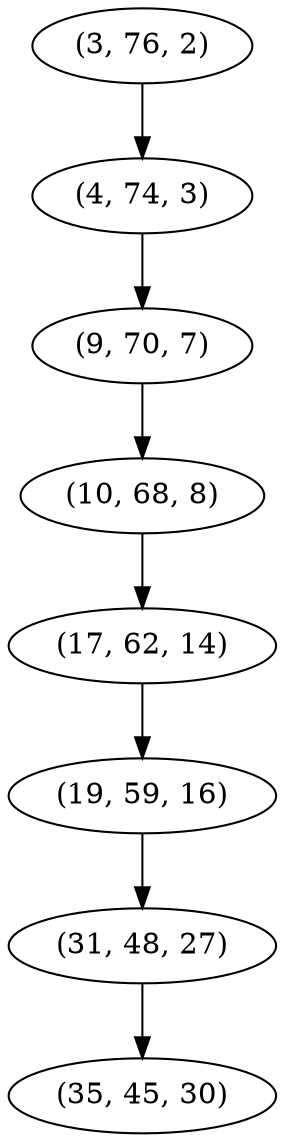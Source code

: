 digraph tree {
    "(3, 76, 2)";
    "(4, 74, 3)";
    "(9, 70, 7)";
    "(10, 68, 8)";
    "(17, 62, 14)";
    "(19, 59, 16)";
    "(31, 48, 27)";
    "(35, 45, 30)";
    "(3, 76, 2)" -> "(4, 74, 3)";
    "(4, 74, 3)" -> "(9, 70, 7)";
    "(9, 70, 7)" -> "(10, 68, 8)";
    "(10, 68, 8)" -> "(17, 62, 14)";
    "(17, 62, 14)" -> "(19, 59, 16)";
    "(19, 59, 16)" -> "(31, 48, 27)";
    "(31, 48, 27)" -> "(35, 45, 30)";
}
